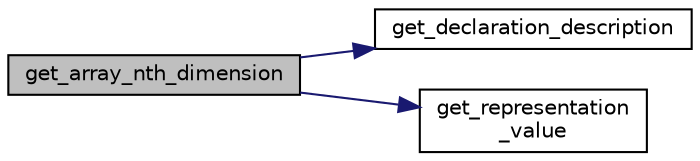 digraph "get_array_nth_dimension"
{
 // LATEX_PDF_SIZE
  edge [fontname="Helvetica",fontsize="10",labelfontname="Helvetica",labelfontsize="10"];
  node [fontname="Helvetica",fontsize="10",shape=record];
  rankdir="LR";
  Node1 [label="get_array_nth_dimension",height=0.2,width=0.4,color="black", fillcolor="grey75", style="filled", fontcolor="black",tooltip=" "];
  Node1 -> Node2 [color="midnightblue",fontsize="10",style="solid",fontname="Helvetica"];
  Node2 [label="get_declaration_description",height=0.2,width=0.4,color="black", fillcolor="white", style="filled",URL="$dd/d3e/declaration__table_8c.html#a6d7cfaa61de7241348ef4a08f55bd9a0",tooltip="Gets the description of a declaration."];
  Node1 -> Node3 [color="midnightblue",fontsize="10",style="solid",fontname="Helvetica"];
  Node3 [label="get_representation\l_value",height=0.2,width=0.4,color="black", fillcolor="white", style="filled",URL="$dd/dfd/representation__table_8c.html#a64bb130b5e07aeebfd4333567ecc9a0e",tooltip="Retrieves the value of a representation from the table."];
}
